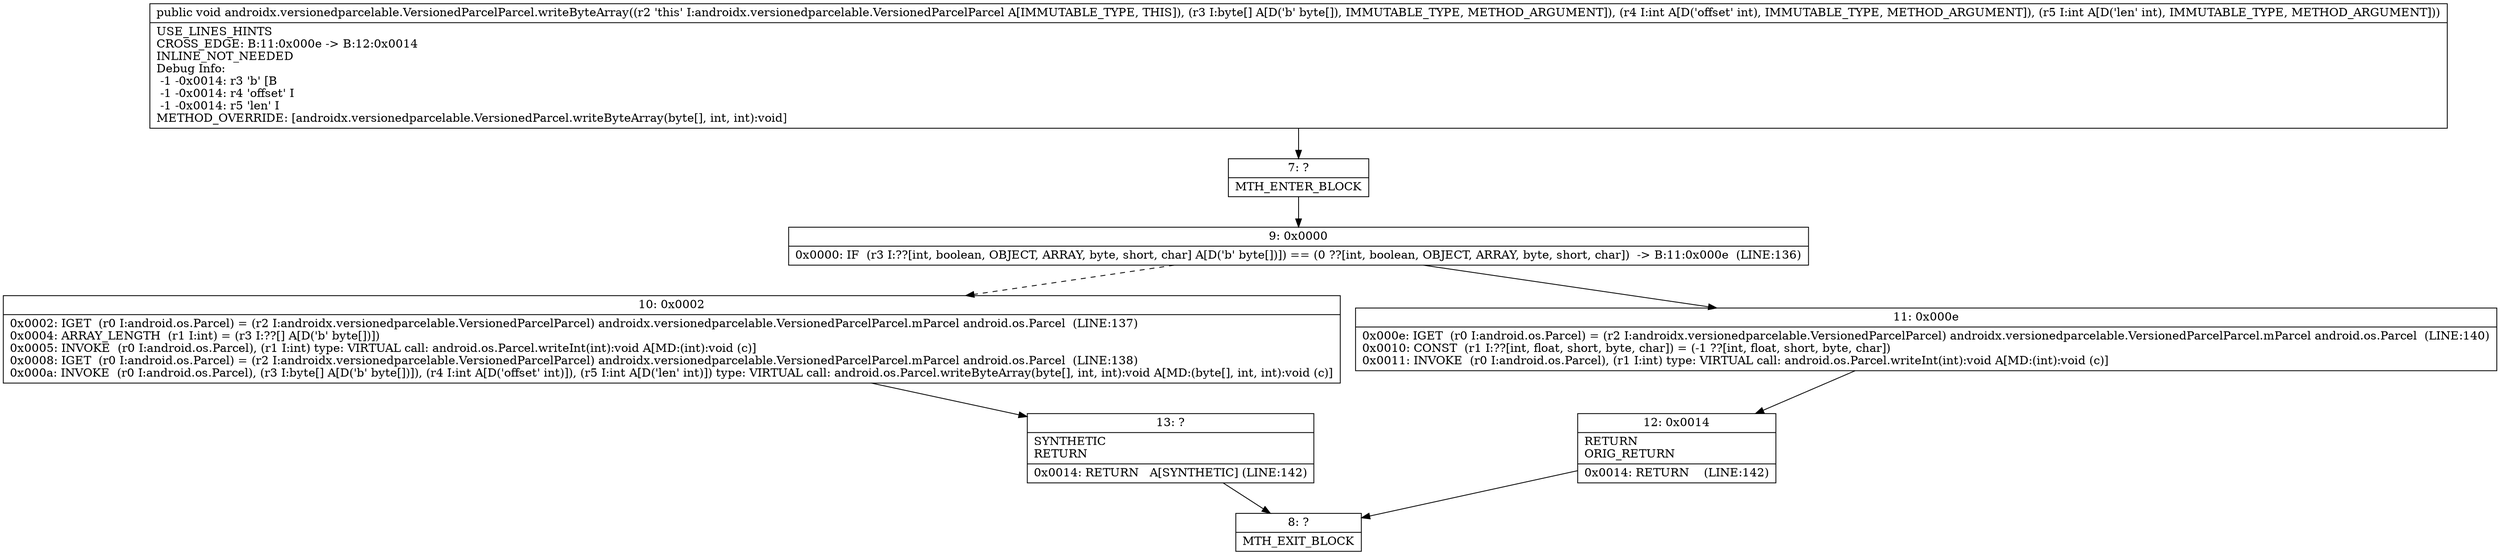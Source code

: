 digraph "CFG forandroidx.versionedparcelable.VersionedParcelParcel.writeByteArray([BII)V" {
Node_7 [shape=record,label="{7\:\ ?|MTH_ENTER_BLOCK\l}"];
Node_9 [shape=record,label="{9\:\ 0x0000|0x0000: IF  (r3 I:??[int, boolean, OBJECT, ARRAY, byte, short, char] A[D('b' byte[])]) == (0 ??[int, boolean, OBJECT, ARRAY, byte, short, char])  \-\> B:11:0x000e  (LINE:136)\l}"];
Node_10 [shape=record,label="{10\:\ 0x0002|0x0002: IGET  (r0 I:android.os.Parcel) = (r2 I:androidx.versionedparcelable.VersionedParcelParcel) androidx.versionedparcelable.VersionedParcelParcel.mParcel android.os.Parcel  (LINE:137)\l0x0004: ARRAY_LENGTH  (r1 I:int) = (r3 I:??[] A[D('b' byte[])]) \l0x0005: INVOKE  (r0 I:android.os.Parcel), (r1 I:int) type: VIRTUAL call: android.os.Parcel.writeInt(int):void A[MD:(int):void (c)]\l0x0008: IGET  (r0 I:android.os.Parcel) = (r2 I:androidx.versionedparcelable.VersionedParcelParcel) androidx.versionedparcelable.VersionedParcelParcel.mParcel android.os.Parcel  (LINE:138)\l0x000a: INVOKE  (r0 I:android.os.Parcel), (r3 I:byte[] A[D('b' byte[])]), (r4 I:int A[D('offset' int)]), (r5 I:int A[D('len' int)]) type: VIRTUAL call: android.os.Parcel.writeByteArray(byte[], int, int):void A[MD:(byte[], int, int):void (c)]\l}"];
Node_13 [shape=record,label="{13\:\ ?|SYNTHETIC\lRETURN\l|0x0014: RETURN   A[SYNTHETIC] (LINE:142)\l}"];
Node_8 [shape=record,label="{8\:\ ?|MTH_EXIT_BLOCK\l}"];
Node_11 [shape=record,label="{11\:\ 0x000e|0x000e: IGET  (r0 I:android.os.Parcel) = (r2 I:androidx.versionedparcelable.VersionedParcelParcel) androidx.versionedparcelable.VersionedParcelParcel.mParcel android.os.Parcel  (LINE:140)\l0x0010: CONST  (r1 I:??[int, float, short, byte, char]) = (\-1 ??[int, float, short, byte, char]) \l0x0011: INVOKE  (r0 I:android.os.Parcel), (r1 I:int) type: VIRTUAL call: android.os.Parcel.writeInt(int):void A[MD:(int):void (c)]\l}"];
Node_12 [shape=record,label="{12\:\ 0x0014|RETURN\lORIG_RETURN\l|0x0014: RETURN    (LINE:142)\l}"];
MethodNode[shape=record,label="{public void androidx.versionedparcelable.VersionedParcelParcel.writeByteArray((r2 'this' I:androidx.versionedparcelable.VersionedParcelParcel A[IMMUTABLE_TYPE, THIS]), (r3 I:byte[] A[D('b' byte[]), IMMUTABLE_TYPE, METHOD_ARGUMENT]), (r4 I:int A[D('offset' int), IMMUTABLE_TYPE, METHOD_ARGUMENT]), (r5 I:int A[D('len' int), IMMUTABLE_TYPE, METHOD_ARGUMENT]))  | USE_LINES_HINTS\lCROSS_EDGE: B:11:0x000e \-\> B:12:0x0014\lINLINE_NOT_NEEDED\lDebug Info:\l  \-1 \-0x0014: r3 'b' [B\l  \-1 \-0x0014: r4 'offset' I\l  \-1 \-0x0014: r5 'len' I\lMETHOD_OVERRIDE: [androidx.versionedparcelable.VersionedParcel.writeByteArray(byte[], int, int):void]\l}"];
MethodNode -> Node_7;Node_7 -> Node_9;
Node_9 -> Node_10[style=dashed];
Node_9 -> Node_11;
Node_10 -> Node_13;
Node_13 -> Node_8;
Node_11 -> Node_12;
Node_12 -> Node_8;
}

